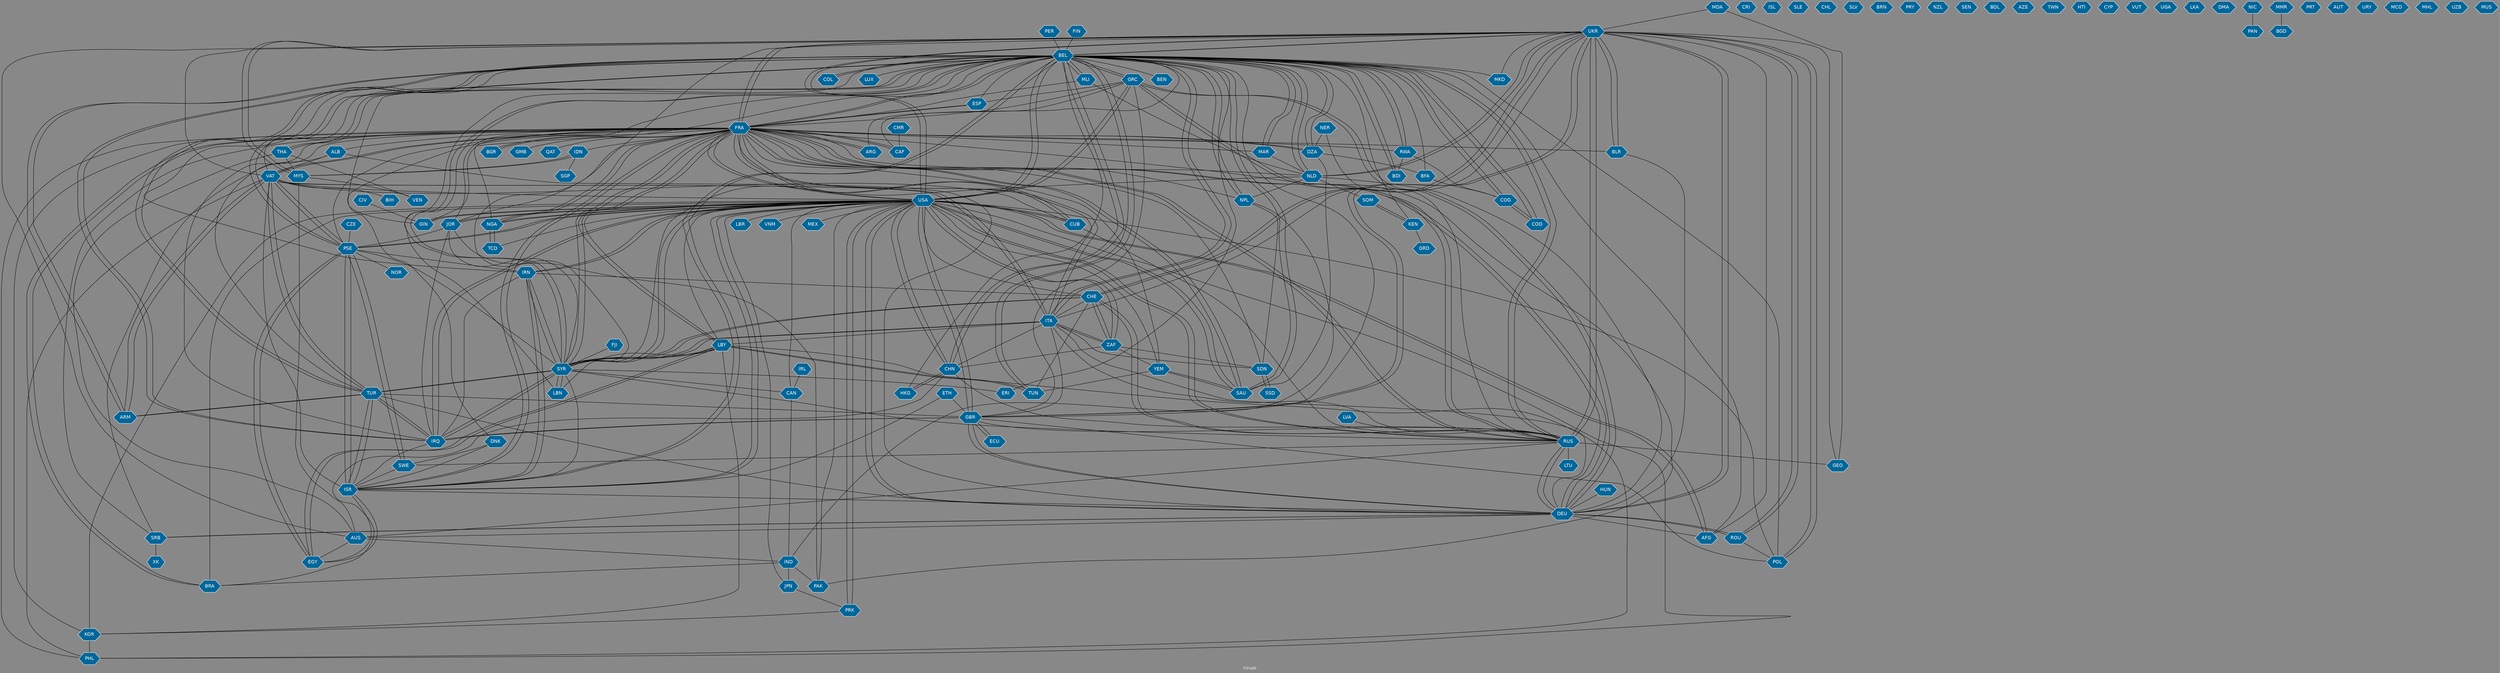 // Countries together in item graph
graph {
	graph [bgcolor="#888888" fontcolor=white fontsize=12 label="Graph" outputorder=edgesfirst overlap=prism]
	node [color=white fillcolor="#006699" fontcolor=white fontname=Helvetica shape=hexagon style=filled]
	edge [arrowhead=open color=black fontcolor=white fontname=Courier fontsize=12]
		UKR [label=UKR]
		BDI [label=BDI]
		BEL [label=BEL]
		VAT [label=VAT]
		GRC [label=GRC]
		CRI [label=CRI]
		TUN [label=TUN]
		RUS [label=RUS]
		USA [label=USA]
		RWA [label=RWA]
		PAK [label=PAK]
		DEU [label=DEU]
		PSE [label=PSE]
		ISR [label=ISR]
		SYR [label=SYR]
		PRK [label=PRK]
		CHN [label=CHN]
		CUB [label=CUB]
		ISL [label=ISL]
		BLR [label=BLR]
		NLD [label=NLD]
		COL [label=COL]
		NGA [label=NGA]
		ZAF [label=ZAF]
		JPN [label=JPN]
		IRQ [label=IRQ]
		FRA [label=FRA]
		TCD [label=TCD]
		HUN [label=HUN]
		SWE [label=SWE]
		ITA [label=ITA]
		NPL [label=NPL]
		SLE [label=SLE]
		DZA [label=DZA]
		GBR [label=GBR]
		CAN [label=CAN]
		MYS [label=MYS]
		CHE [label=CHE]
		EGY [label=EGY]
		LUX [label=LUX]
		IND [label=IND]
		TUR [label=TUR]
		BRA [label=BRA]
		CHL [label=CHL]
		ESP [label=ESP]
		MLI [label=MLI]
		MAR [label=MAR]
		AUS [label=AUS]
		IRN [label=IRN]
		LBY [label=LBY]
		KEN [label=KEN]
		HKG [label=HKG]
		SSD [label=SSD]
		SDN [label=SDN]
		THA [label=THA]
		CZE [label=CZE]
		ARM [label=ARM]
		MEX [label=MEX]
		DNK [label=DNK]
		SLV [label=SLV]
		COD [label=COD]
		BRN [label=BRN]
		CMR [label=CMR]
		YEM [label=YEM]
		SAU [label=SAU]
		GIN [label=GIN]
		LBN [label=LBN]
		IRL [label=IRL]
		SRB [label=SRB]
		XK [label=XK]
		AFG [label=AFG]
		KOR [label=KOR]
		GEO [label=GEO]
		PRY [label=PRY]
		SGP [label=SGP]
		COG [label=COG]
		NZL [label=NZL]
		SEN [label=SEN]
		BFA [label=BFA]
		LBR [label=LBR]
		QAT [label=QAT]
		VEN [label=VEN]
		IDN [label=IDN]
		BOL [label=BOL]
		NER [label=NER]
		AZE [label=AZE]
		TWN [label=TWN]
		HTI [label=HTI]
		CAF [label=CAF]
		JOR [label=JOR]
		PHL [label=PHL]
		BIH [label=BIH]
		ARG [label=ARG]
		CYP [label=CYP]
		VUT [label=VUT]
		UGA [label=UGA]
		LKA [label=LKA]
		SOM [label=SOM]
		MDA [label=MDA]
		BGR [label=BGR]
		MKD [label=MKD]
		CIV [label=CIV]
		POL [label=POL]
		DMA [label=DMA]
		ROU [label=ROU]
		PAN [label=PAN]
		LTU [label=LTU]
		BGD [label=BGD]
		ETH [label=ETH]
		PER [label=PER]
		MMR [label=MMR]
		FIN [label=FIN]
		ALB [label=ALB]
		NOR [label=NOR]
		ERI [label=ERI]
		LVA [label=LVA]
		ECU [label=ECU]
		VNM [label=VNM]
		PRT [label=PRT]
		NIC [label=NIC]
		FJI [label=FJI]
		AUT [label=AUT]
		URY [label=URY]
		BEN [label=BEN]
		GMB [label=GMB]
		MCO [label=MCO]
		MHL [label=MHL]
		UZB [label=UZB]
		MUS [label=MUS]
		GRD [label=GRD]
			IDN -- MYS [weight=1]
			MLI -- FRA [weight=1]
			MDA -- GEO [weight=1]
			FRA -- PSE [weight=2]
			TCD -- NGA [weight=1]
			CAF -- FRA [weight=2]
			BEL -- MKD [weight=1]
			IND -- JPN [weight=2]
			CHE -- ITA [weight=1]
			BEL -- COG [weight=2]
			BEL -- RWA [weight=2]
			ZAF -- ITA [weight=2]
			CHE -- USA [weight=1]
			BEL -- MAR [weight=1]
			ITA -- BEL [weight=5]
			LBY -- USA [weight=2]
			BEL -- PSE [weight=8]
			RUS -- GEO [weight=1]
			USA -- YEM [weight=4]
			USA -- UKR [weight=25]
			NLD -- NPL [weight=1]
			YEM -- FRA [weight=1]
			ARM -- BEL [weight=3]
			NGA -- USA [weight=2]
			BEL -- KEN [weight=1]
			USA -- IRQ [weight=23]
			KOR -- USA [weight=2]
			MAR -- BEL [weight=3]
			COG -- BEL [weight=4]
			EGY -- PSE [weight=2]
			IRQ -- BEL [weight=9]
			LBN -- BEL [weight=3]
			FRA -- LBY [weight=1]
			BEL -- SAU [weight=2]
			TUN -- LBY [weight=1]
			USA -- SYR [weight=9]
			ZAF -- CHE [weight=1]
			NLD -- UKR [weight=2]
			BEL -- BEN [weight=1]
			PSE -- EGY [weight=3]
			RUS -- BEL [weight=4]
			ARG -- FRA [weight=3]
			LBN -- SYR [weight=2]
			TUR -- GBR [weight=1]
			FRA -- DNK [weight=1]
			TUR -- IRQ [weight=2]
			FRA -- ESP [weight=1]
			CUB -- VAT [weight=1]
			CMR -- CAF [weight=1]
			IRN -- SYR [weight=1]
			PSE -- USA [weight=6]
			FRA -- DEU [weight=11]
			TUR -- ARM [weight=1]
			YEM -- SAU [weight=2]
			SAU -- BEL [weight=1]
			USA -- ZAF [weight=2]
			AUS -- UKR [weight=1]
			FRA -- ARG [weight=2]
			THA -- AUS [weight=1]
			LBY -- FRA [weight=1]
			FRA -- GMB [weight=1]
			ECU -- GBR [weight=2]
			MYS -- VEN [weight=1]
			CHN -- ITA [weight=1]
			FRA -- SYR [weight=2]
			NPL -- FRA [weight=1]
			NPL -- SDN [weight=1]
			USA -- GRC [weight=1]
			PER -- BEL [weight=1]
			USA -- FRA [weight=17]
			FRA -- RUS [weight=3]
			LBN -- LBY [weight=1]
			DNK -- ISR [weight=2]
			SYR -- PSE [weight=1]
			GBR -- USA [weight=5]
			GRC -- ESP [weight=3]
			NPL -- IND [weight=2]
			SYR -- USA [weight=8]
			SYR -- IRQ [weight=5]
			MYS -- IDN [weight=3]
			BEL -- NPL [weight=3]
			CUB -- FRA [weight=2]
			ITA -- LBY [weight=1]
			ISR -- SYR [weight=1]
			LBY -- PHL [weight=1]
			RUS -- FRA [weight=4]
			IRQ -- USA [weight=22]
			DZA -- BFA [weight=1]
			BLR -- DEU [weight=1]
			VAT -- PSE [weight=1]
			AUS -- RUS [weight=2]
			UKR -- BEL [weight=5]
			PSE -- BEL [weight=3]
			ARG -- GRC [weight=1]
			FRA -- NGA [weight=1]
			SYR -- ITA [weight=2]
			PSE -- IRN [weight=1]
			JOR -- USA [weight=1]
			BEL -- LUX [weight=3]
			BEL -- NLD [weight=1]
			USA -- JOR [weight=1]
			TUR -- SYR [weight=8]
			TUR -- ISR [weight=1]
			ISR -- FRA [weight=3]
			FRA -- MAR [weight=1]
			ROU -- UKR [weight=1]
			MLI -- BEL [weight=3]
			ZAF -- CHN [weight=2]
			SWE -- PSE [weight=2]
			USA -- VNM [weight=1]
			BEL -- BFA [weight=1]
			ISR -- IRN [weight=4]
			SYR -- LBN [weight=2]
			SYR -- CAN [weight=1]
			CHN -- BRA [weight=1]
			GBR -- GRC [weight=1]
			THA -- MYS [weight=1]
			SYR -- IRN [weight=2]
			USA -- IRN [weight=2]
			CUB -- RUS [weight=1]
			SYR -- BEL [weight=6]
			BEL -- HKG [weight=1]
			BEL -- USA [weight=11]
			MAR -- NLD [weight=1]
			KEN -- GRD [weight=1]
			MMR -- BGD [weight=1]
			SOM -- KEN [weight=1]
			EGY -- ISR [weight=1]
			SDN -- FRA [weight=1]
			ISR -- TUR [weight=1]
			VAT -- BEL [weight=1]
			JPN -- PRK [weight=1]
			BLR -- UKR [weight=4]
			IRQ -- SYR [weight=6]
			PSE -- ISR [weight=80]
			ISR -- USA [weight=9]
			DEU -- GRC [weight=6]
			GBR -- RUS [weight=3]
			KEN -- SOM [weight=1]
			ARM -- VAT [weight=2]
			MYS -- UKR [weight=1]
			BEL -- GBR [weight=3]
			POL -- USA [weight=1]
			NPL -- BEL [weight=4]
			RWA -- BEL [weight=1]
			ISR -- PSE [weight=88]
			IND -- PAK [weight=1]
			MYS -- AUS [weight=2]
			ALB -- VAT [weight=1]
			ESP -- FRA [weight=1]
			THA -- BEL [weight=1]
			AUS -- EGY [weight=1]
			SRB -- ALB [weight=1]
			SYR -- JOR [weight=1]
			BEL -- MLI [weight=5]
			NLD -- SYR [weight=2]
			MDA -- UKR [weight=1]
			USA -- JPN [weight=1]
			USA -- MEX [weight=1]
			POL -- UKR [weight=2]
			PRK -- KOR [weight=1]
			BEL -- TUN [weight=14]
			JOR -- PAK [weight=1]
			ITA -- SDN [weight=1]
			ERI -- BEL [weight=1]
			TCD -- USA [weight=1]
			LBY -- EGY [weight=6]
			PSE -- NOR [weight=1]
			FRA -- SRB [weight=1]
			USA -- GIN [weight=1]
			NGA -- TCD [weight=1]
			USA -- DEU [weight=9]
			JOR -- PSE [weight=1]
			FIN -- BEL [weight=1]
			UKR -- DEU [weight=16]
			BRA -- FRA [weight=1]
			USA -- CAN [weight=2]
			FRA -- RWA [weight=3]
			SSD -- SDN [weight=4]
			FRA -- VAT [weight=1]
			GIN -- BEL [weight=3]
			FRA -- TUR [weight=1]
			USA -- ISR [weight=5]
			BEL -- SYR [weight=6]
			SAU -- FRA [weight=1]
			BEL -- DZA [weight=2]
			USA -- CUB [weight=8]
			BEL -- RUS [weight=3]
			NIC -- PAN [weight=1]
			UKR -- VAT [weight=2]
			GBR -- ECU [weight=1]
			ISR -- BEL [weight=5]
			ZAF -- SDN [weight=2]
			USA -- CHN [weight=3]
			SRB -- XK [weight=1]
			COD -- COG [weight=1]
			FRA -- UKR [weight=3]
			FRA -- GIN [weight=1]
			CHN -- HKG [weight=2]
			FRA -- IDN [weight=1]
			IRQ -- GBR [weight=1]
			SYR -- TUR [weight=7]
			CZE -- PSE [weight=1]
			CHE -- RUS [weight=2]
			LBY -- SYR [weight=1]
			SAU -- YEM [weight=1]
			VAT -- USA [weight=1]
			CHE -- SYR [weight=5]
			ARM -- TUR [weight=6]
			VAT -- ARM [weight=1]
			MLI -- NLD [weight=1]
			NLD -- BEL [weight=6]
			DEU -- GBR [weight=6]
			CAF -- BEL [weight=1]
			SYR -- CHE [weight=4]
			GRC -- FRA [weight=4]
			BEL -- GRC [weight=4]
			RUS -- DEU [weight=14]
			DEU -- ROU [weight=1]
			FRA -- JOR [weight=2]
			GRC -- BEL [weight=2]
			KOR -- FRA [weight=1]
			USA -- NGA [weight=1]
			ROU -- POL [weight=2]
			PRK -- USA [weight=10]
			FRA -- ALB [weight=1]
			VAT -- BIH [weight=1]
			ITA -- FRA [weight=1]
			USA -- BEL [weight=14]
			USA -- AFG [weight=9]
			COD -- BEL [weight=1]
			SWE -- ISR [weight=1]
			LVA -- RUS [weight=1]
			SRB -- DEU [weight=1]
			ISR -- VAT [weight=1]
			DZA -- SAU [weight=1]
			DZA -- FRA [weight=11]
			IND -- BRA [weight=1]
			BEL -- ARM [weight=1]
			KOR -- LBY [weight=1]
			BEL -- ITA [weight=1]
			JOR -- BEL [weight=1]
			ITA -- GBR [weight=1]
			VAT -- FRA [weight=2]
			NER -- DZA [weight=1]
			FRA -- BLR [weight=1]
			FRA -- USA [weight=6]
			RWA -- BDI [weight=2]
			NER -- RUS [weight=1]
			UKR -- CHE [weight=5]
			ROU -- DEU [weight=1]
			UKR -- GBR [weight=1]
			COL -- BEL [weight=1]
			VAT -- ITA [weight=2]
			IRQ -- JOR [weight=1]
			ETH -- ISR [weight=1]
			SYR -- FRA [weight=6]
			RUS -- UKR [weight=158]
			UKR -- ROU [weight=1]
			IRN -- USA [weight=2]
			GRC -- USA [weight=2]
			GBR -- POL [weight=1]
			USA -- PSE [weight=1]
			IRQ -- FRA [weight=4]
			SYR -- ERI [weight=1]
			FRA -- CUB [weight=1]
			TUR -- BEL [weight=1]
			NLD -- FRA [weight=1]
			USA -- BRA [weight=1]
			IRL -- CAN [weight=1]
			DEU -- SRB [weight=1]
			BEL -- UKR [weight=8]
			DEU -- UKR [weight=14]
			BGR -- FRA [weight=1]
			UKR -- RUS [weight=146]
			ZAF -- USA [weight=1]
			CIV -- GIN [weight=1]
			ETH -- GBR [weight=1]
			RUS -- CHE [weight=2]
			UKR -- ITA [weight=1]
			USA -- SAU [weight=1]
			DNK -- SWE [weight=1]
			NLD -- SOM [weight=1]
			DEU -- TUR [weight=1]
			COG -- COD [weight=2]
			FRA -- CAF [weight=4]
			BEL -- TUR [weight=3]
			RUS -- USA [weight=36]
			FRA -- ITA [weight=2]
			FRA -- ISR [weight=2]
			ISR -- EGY [weight=3]
			IRQ -- TUR [weight=3]
			TUN -- BEL [weight=10]
			AFG -- USA [weight=4]
			FRA -- BEL [weight=6]
			UKR -- FRA [weight=9]
			RUS -- LTU [weight=1]
			BEL -- COD [weight=1]
			LBY -- TUN [weight=1]
			IRQ -- ISR [weight=1]
			VAT -- TUR [weight=5]
			CAN -- IND [weight=1]
			UKR -- NLD [weight=4]
			PHL -- FRA [weight=1]
			TUR -- VAT [weight=1]
			PSE -- VAT [weight=1]
			IRN -- ISR [weight=4]
			BEL -- FRA [weight=3]
			IRN -- BEL [weight=1]
			SDN -- SSD [weight=2]
			HUN -- DEU [weight=1]
			BDI -- BEL [weight=3]
			UKR -- MYS [weight=4]
			FJI -- SYR [weight=1]
			ZAF -- YEM [weight=2]
			PSE -- SWE [weight=3]
			DEU -- ALB [weight=1]
			DEU -- RUS [weight=11]
			IRQ -- IRN [weight=3]
			CHN -- USA [weight=1]
			USA -- LBR [weight=1]
			BEL -- POL [weight=1]
			RUS -- SYR [weight=1]
			UKR -- MKD [weight=1]
			VAT -- PHL [weight=1]
			DEU -- ITA [weight=1]
			GIN -- USA [weight=1]
			ITA -- VAT [weight=1]
			GBR -- DEU [weight=1]
			FRA -- SAU [weight=1]
			CHE -- UKR [weight=5]
			UKR -- USA [weight=22]
			USA -- RUS [weight=25]
			ITA -- ZAF [weight=1]
			FRA -- QAT [weight=1]
			HKG -- CHN [weight=1]
			BEL -- CHN [weight=6]
			BEL -- COL [weight=1]
			IDN -- SGP [weight=1]
			GBR -- IRQ [weight=1]
			DEU -- AFG [weight=1]
			GRC -- RUS [weight=1]
			DEU -- FRA [weight=9]
			ITA -- RUS [weight=1]
			PHL -- USA [weight=1]
			FRA -- BRA [weight=1]
			BEL -- ISR [weight=2]
			PAK -- USA [weight=1]
			BEL -- THA [weight=1]
			CUB -- USA [weight=13]
			UKR -- POL [weight=1]
			ITA -- SYR [weight=2]
			GRC -- DEU [weight=8]
			FRA -- DZA [weight=5]
			DEU -- AUS [weight=1]
			THA -- VEN [weight=1]
			BEL -- NGA [weight=1]
			ISR -- DEU [weight=1]
			EGY -- LBY [weight=3]
			UKR -- SYR [weight=1]
			CHE -- ZAF [weight=1]
			USA -- PRK [weight=5]
			SYR -- LBY [weight=1]
			BEL -- AFG [weight=2]
			UKR -- BLR [weight=1]
			TUN -- CHE [weight=2]
			CHN -- BEL [weight=3]
			KOR -- PHL [weight=1]
			RUS -- SWE [weight=1]
			BEL -- BDI [weight=1]
			DZA -- BEL [weight=3]
			AUS -- IND [weight=2]
			UKR -- GEO [weight=2]
			NGA -- FRA [weight=1]
			NLD -- DEU [weight=1]
			GBR -- UKR [weight=2]
			BEL -- IRQ [weight=8]
			RWA -- COG [weight=1]
			FRA -- BGR [weight=1]
			CHN -- RUS [weight=4]
			DEU -- USA [weight=7]
			YEM -- TUN [weight=1]
			PAK -- FRA [weight=1]
			BEL -- ESP [weight=2]
			IRN -- CHE [weight=1]
			USA -- GBR [weight=3]
			BFA -- COG [weight=1]
			RUS -- GRC [weight=1]
			UKR -- AFG [weight=1]
			SAU -- USA [weight=2]
}